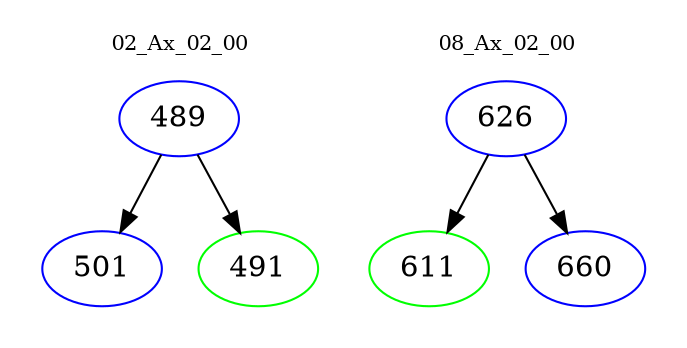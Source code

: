 digraph{
subgraph cluster_0 {
color = white
label = "02_Ax_02_00";
fontsize=10;
T0_489 [label="489", color="blue"]
T0_489 -> T0_501 [color="black"]
T0_501 [label="501", color="blue"]
T0_489 -> T0_491 [color="black"]
T0_491 [label="491", color="green"]
}
subgraph cluster_1 {
color = white
label = "08_Ax_02_00";
fontsize=10;
T1_626 [label="626", color="blue"]
T1_626 -> T1_611 [color="black"]
T1_611 [label="611", color="green"]
T1_626 -> T1_660 [color="black"]
T1_660 [label="660", color="blue"]
}
}
